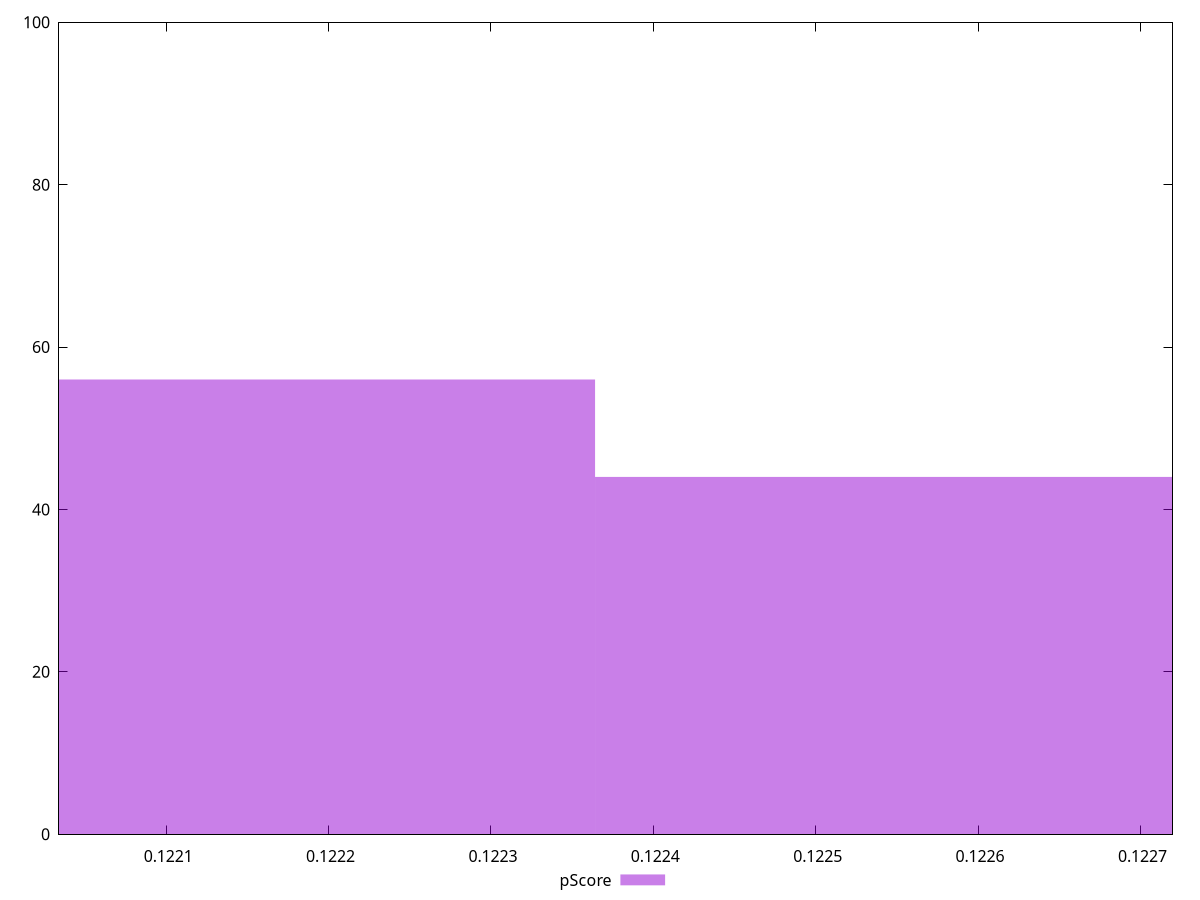 reset

$pScore <<EOF
0.12210974671359559 56
0.12261853732490223 44
EOF

set key outside below
set boxwidth 0.0005087906113066483
set xrange [0.12203398801426896:0.12271977488922114]
set yrange [0:100]
set trange [0:100]
set style fill transparent solid 0.5 noborder
set terminal svg size 640, 490 enhanced background rgb 'white'
set output "reprap/uses-long-cache-ttl/samples/pages+cached+noexternal+nomedia+nocss+nojs/pScore/histogram.svg"

plot $pScore title "pScore" with boxes

reset
